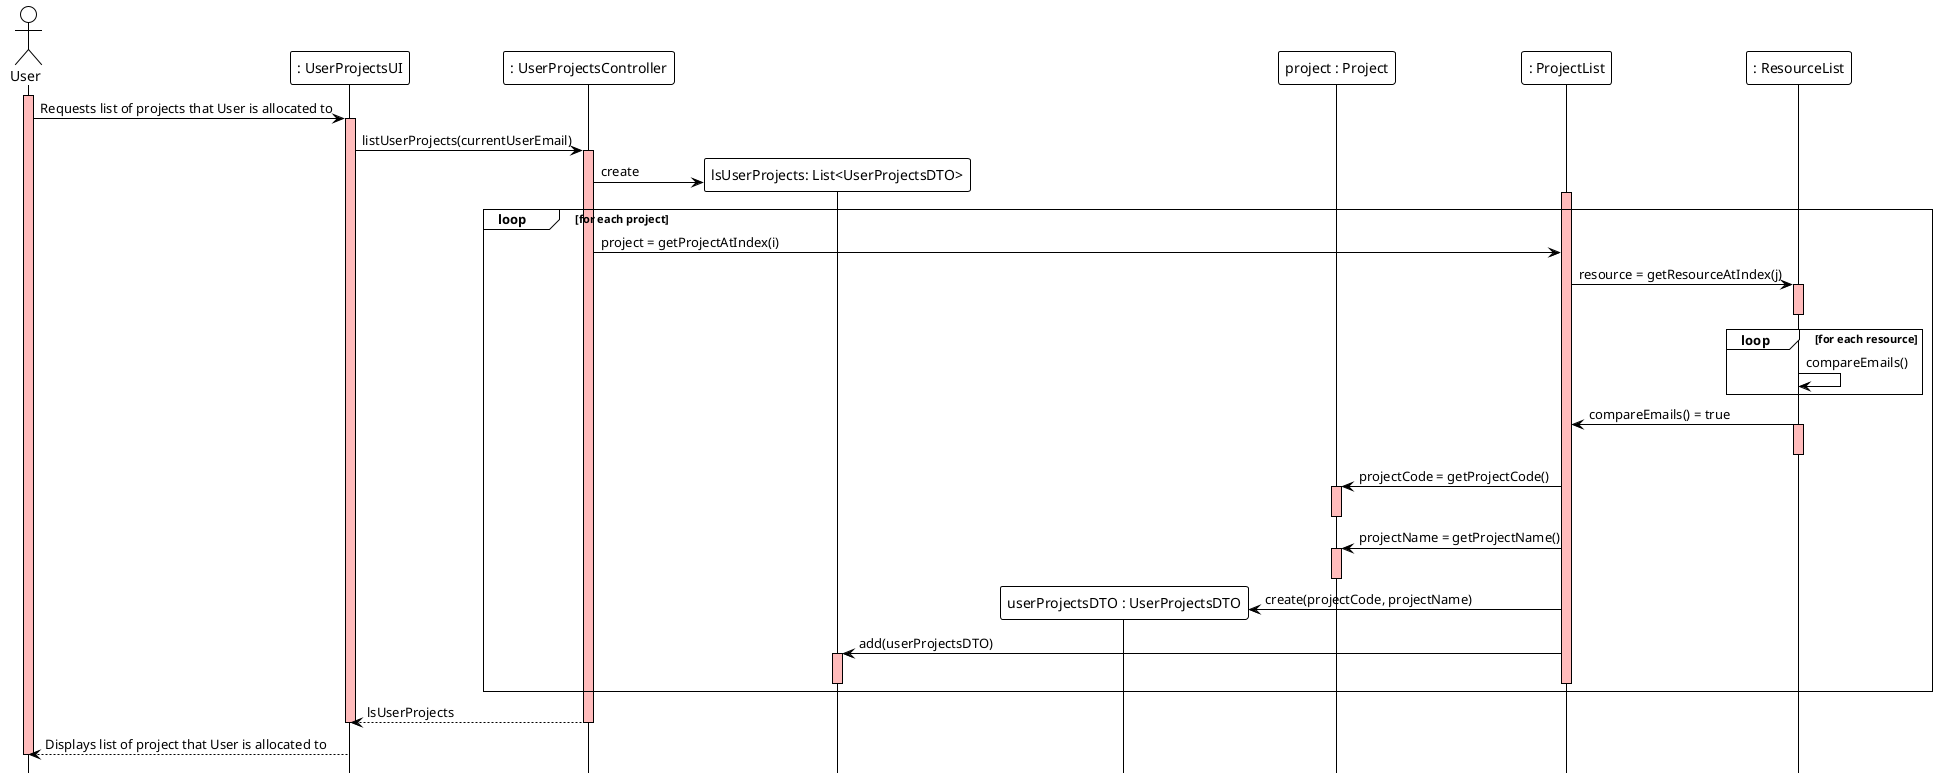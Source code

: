 @startuml
!theme plain
hide footbox

actor User as User
participant ": UserProjectsUI" as UI
participant ": UserProjectsController" as Controller
participant "lsUserProjects: List<UserProjectsDTO>" as DTOList
participant "userProjectsDTO : UserProjectsDTO" as DTO
participant "project : Project" as Project
participant ": ProjectList" as ProjectList
participant ": ResourceList" as ResourceList

activate User #FFBBBB
User ->  UI: Requests list of projects that User is allocated to

activate UI #FFBBBB
UI -> Controller: listUserProjects(currentUserEmail)

activate Controller #FFBBBB
Controller -> DTOList ** : create

group loop [for each project]
activate ProjectList #FFBBBB
Controller -> ProjectList : project = getProjectAtIndex(i)
ProjectList -> ResourceList : resource = getResourceAtIndex(j)
activate ResourceList #FFBBBB
deactivate ResourceList

loop for each resource
ResourceList -> ResourceList : compareEmails()

end

ResourceList -> ProjectList : compareEmails() = true
activate ResourceList #FFBBBB
deactivate ResourceList

ProjectList -> Project : projectCode = getProjectCode()
activate Project #FFBBBB
deactivate Project

ProjectList -> Project : projectName = getProjectName()
activate Project #FFBBBB
deactivate Project

ProjectList -> DTO ** : create(projectCode, projectName)

ProjectList -> DTOList : add(userProjectsDTO)
activate DTOList #FFBBBB
deactivate DTOList
deactivate ProjectList
end

Controller --> UI : lsUserProjects
deactivate Controller
deactivate UI

UI --> User: Displays list of project that User is allocated to
deactivate User #FFBBBB
@enduml